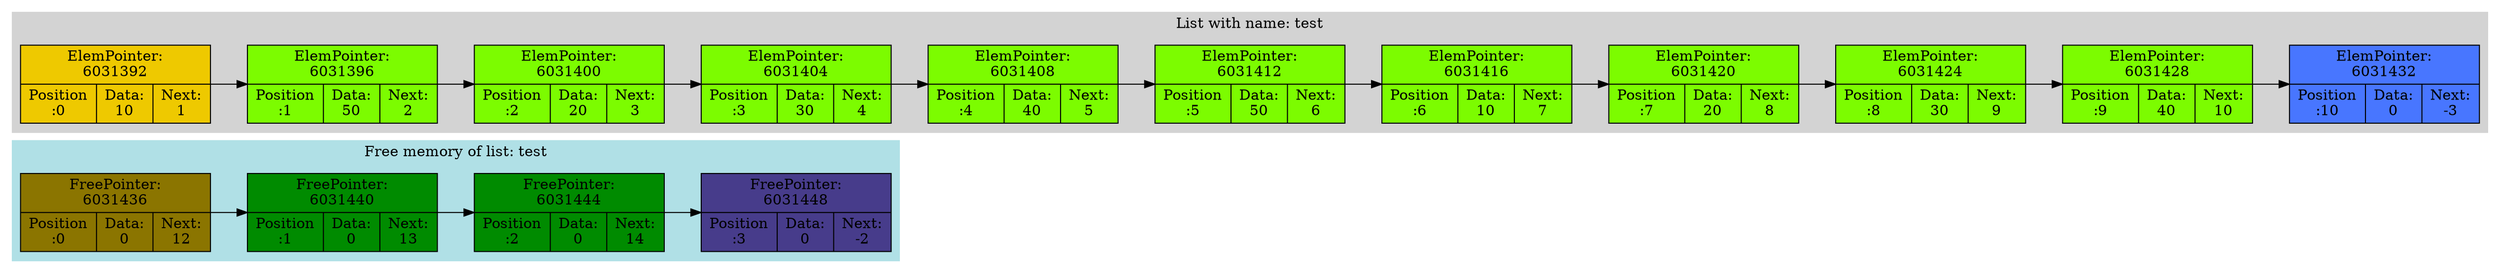 digraph G{
subgraph clustermem {
style=filled;
color=powderblue;
f0 [shape=record, label="FreePointer:\n6031436 | {Position\n:0 | Data:\n0 | Next:\n12}",style="filled",fillcolor="gold4"];
f0->f1
f1 [shape=record, label="FreePointer:\n6031440 | {Position\n:1 | Data:\n0 | Next:\n13}",style="filled",fillcolor="green4"];
f1->f2
f2 [shape=record, label="FreePointer:\n6031444 | {Position\n:2 | Data:\n0 | Next:\n14}",style="filled",fillcolor="green4"];
f2->f3
f3 [shape=record, label="FreePointer:\n6031448 | {Position\n:3 | Data:\n0 | Next:\n-2}",style="filled",fillcolor="slateblue4"];
label = "Free memory of list: test"}
rankdir=LR;
subgraph clusterlist {
style=filled;
color=lightgrey;
0 [shape=record, label="ElemPointer:\n6031392 | {Position\n:0 | Data:\n10 | Next:\n1}",style="filled",fillcolor="gold2"];
0->1
1 [shape=record, label="ElemPointer:\n6031396 | {Position\n:1 | Data:\n50 | Next:\n2}",style="filled",fillcolor="lawngreen"];
1->2
2 [shape=record, label="ElemPointer:\n6031400 | {Position\n:2 | Data:\n20 | Next:\n3}",style="filled",fillcolor="lawngreen"];
2->3
3 [shape=record, label="ElemPointer:\n6031404 | {Position\n:3 | Data:\n30 | Next:\n4}",style="filled",fillcolor="lawngreen"];
3->4
4 [shape=record, label="ElemPointer:\n6031408 | {Position\n:4 | Data:\n40 | Next:\n5}",style="filled",fillcolor="lawngreen"];
4->5
5 [shape=record, label="ElemPointer:\n6031412 | {Position\n:5 | Data:\n50 | Next:\n6}",style="filled",fillcolor="lawngreen"];
5->6
6 [shape=record, label="ElemPointer:\n6031416 | {Position\n:6 | Data:\n10 | Next:\n7}",style="filled",fillcolor="lawngreen"];
6->7
7 [shape=record, label="ElemPointer:\n6031420 | {Position\n:7 | Data:\n20 | Next:\n8}",style="filled",fillcolor="lawngreen"];
7->8
8 [shape=record, label="ElemPointer:\n6031424 | {Position\n:8 | Data:\n30 | Next:\n9}",style="filled",fillcolor="lawngreen"];
8->9
9 [shape=record, label="ElemPointer:\n6031428 | {Position\n:9 | Data:\n40 | Next:\n10}",style="filled",fillcolor="lawngreen"];
9->10
10 [shape=record, label="ElemPointer:\n6031432 | {Position\n:10 | Data:\n0 | Next:\n-3}",style="filled",fillcolor="royalblue1"];
label = "List with name: test"}
}
